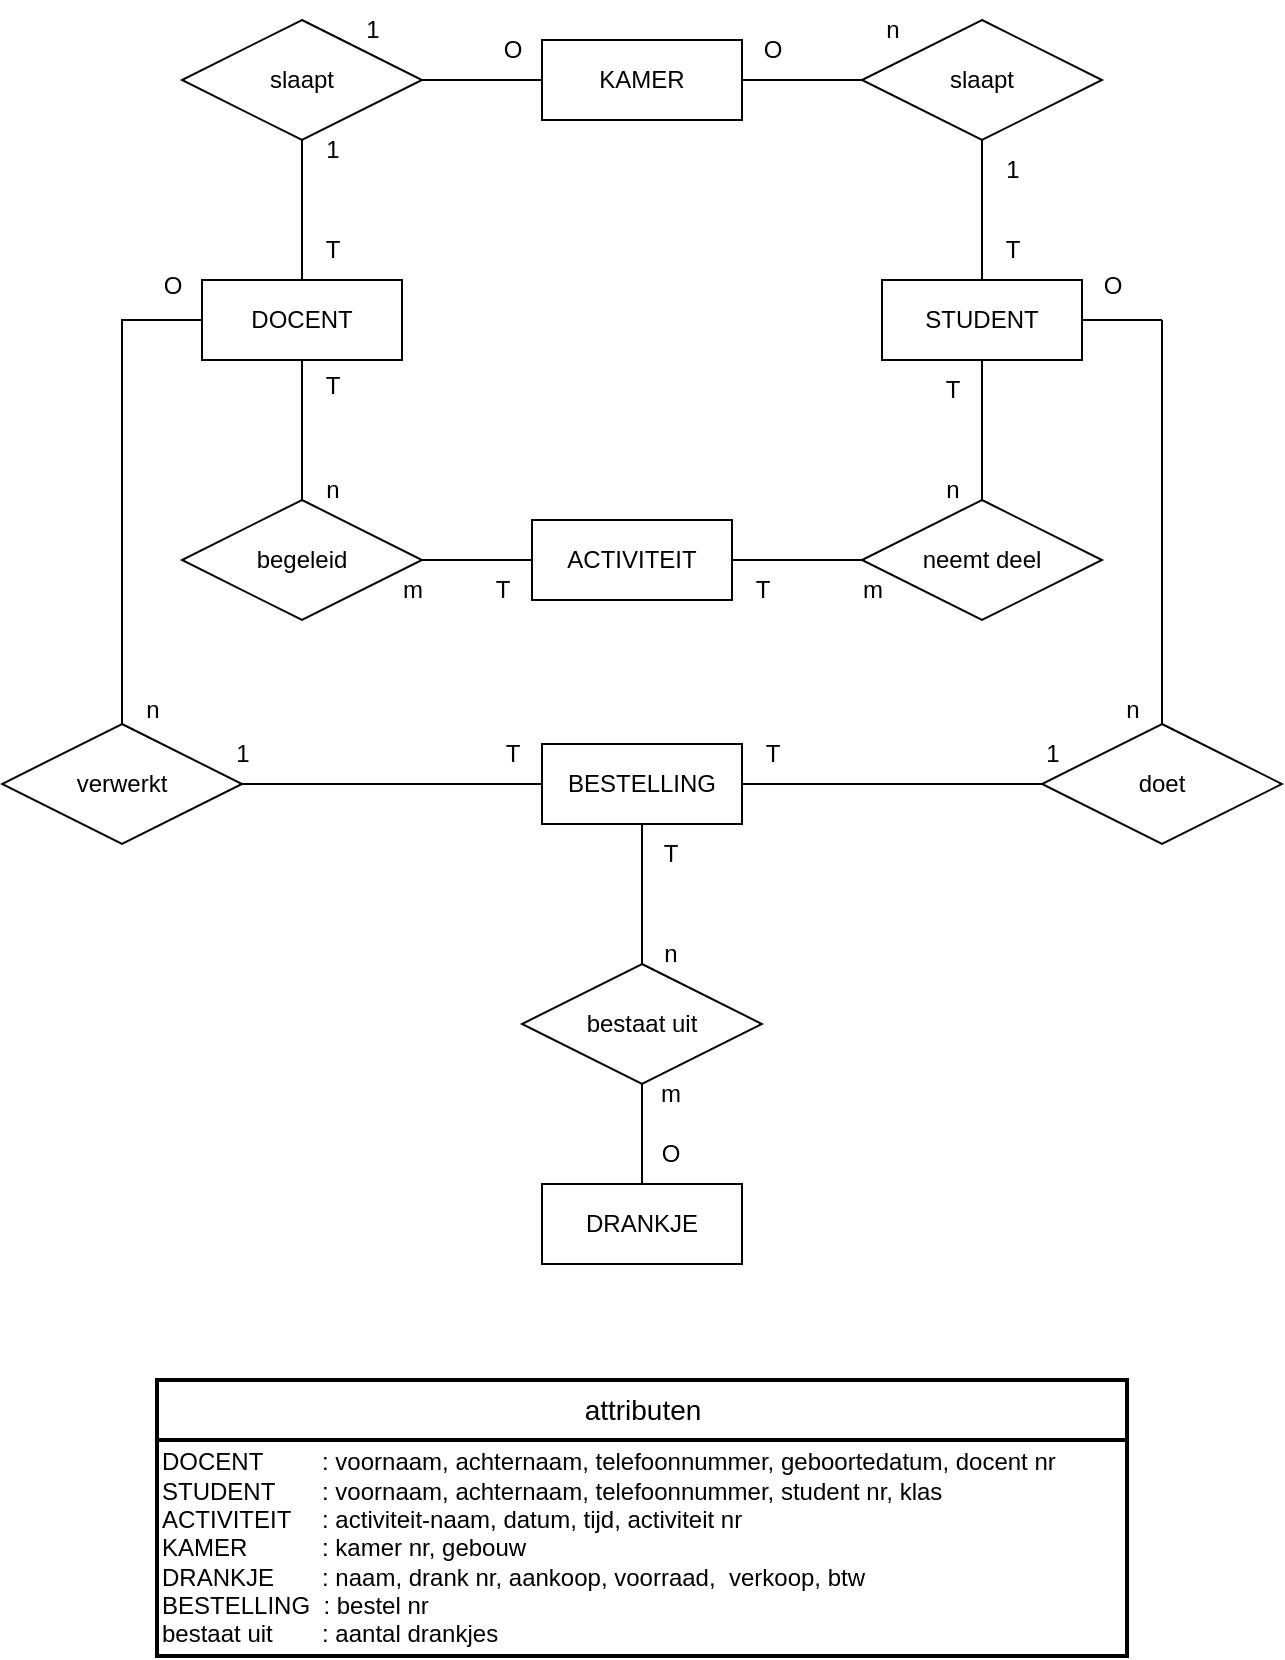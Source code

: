 <mxfile version="23.1.7" type="device">
  <diagram name="Pagina-1" id="Z-aRBNLCHlmjmIRSi3kA">
    <mxGraphModel dx="1434" dy="750" grid="1" gridSize="10" guides="1" tooltips="1" connect="1" arrows="1" fold="1" page="1" pageScale="1" pageWidth="827" pageHeight="1169" math="0" shadow="0">
      <root>
        <mxCell id="0" />
        <mxCell id="1" parent="0" />
        <mxCell id="k1goJdBVAgfSbIwCHlyR-1" value="DOCENT" style="whiteSpace=wrap;html=1;align=center;" parent="1" vertex="1">
          <mxGeometry x="180" y="320" width="100" height="40" as="geometry" />
        </mxCell>
        <mxCell id="k1goJdBVAgfSbIwCHlyR-2" value="KAMER" style="whiteSpace=wrap;html=1;align=center;" parent="1" vertex="1">
          <mxGeometry x="350" y="200" width="100" height="40" as="geometry" />
        </mxCell>
        <mxCell id="k1goJdBVAgfSbIwCHlyR-5" value="STUDENT" style="whiteSpace=wrap;html=1;align=center;" parent="1" vertex="1">
          <mxGeometry x="520" y="320" width="100" height="40" as="geometry" />
        </mxCell>
        <mxCell id="k1goJdBVAgfSbIwCHlyR-6" value="slaapt" style="shape=rhombus;perimeter=rhombusPerimeter;whiteSpace=wrap;html=1;align=center;" parent="1" vertex="1">
          <mxGeometry x="170" y="190" width="120" height="60" as="geometry" />
        </mxCell>
        <mxCell id="k1goJdBVAgfSbIwCHlyR-7" value="slaapt" style="shape=rhombus;perimeter=rhombusPerimeter;whiteSpace=wrap;html=1;align=center;" parent="1" vertex="1">
          <mxGeometry x="510" y="190" width="120" height="60" as="geometry" />
        </mxCell>
        <mxCell id="k1goJdBVAgfSbIwCHlyR-8" value="" style="endArrow=none;html=1;rounded=0;entryX=1;entryY=0.5;entryDx=0;entryDy=0;exitX=0;exitY=0.5;exitDx=0;exitDy=0;" parent="1" source="k1goJdBVAgfSbIwCHlyR-2" target="k1goJdBVAgfSbIwCHlyR-6" edge="1">
          <mxGeometry width="50" height="50" relative="1" as="geometry">
            <mxPoint x="120" y="200" as="sourcePoint" />
            <mxPoint x="180" y="210" as="targetPoint" />
            <Array as="points" />
          </mxGeometry>
        </mxCell>
        <mxCell id="k1goJdBVAgfSbIwCHlyR-9" value="" style="endArrow=none;html=1;rounded=0;entryX=0;entryY=0.5;entryDx=0;entryDy=0;exitX=1;exitY=0.5;exitDx=0;exitDy=0;" parent="1" source="k1goJdBVAgfSbIwCHlyR-2" target="k1goJdBVAgfSbIwCHlyR-7" edge="1">
          <mxGeometry width="50" height="50" relative="1" as="geometry">
            <mxPoint x="425" y="120" as="sourcePoint" />
            <mxPoint x="340" y="200" as="targetPoint" />
            <Array as="points" />
          </mxGeometry>
        </mxCell>
        <mxCell id="k1goJdBVAgfSbIwCHlyR-10" value="" style="endArrow=none;html=1;rounded=0;exitX=0.5;exitY=0;exitDx=0;exitDy=0;entryX=0.5;entryY=1;entryDx=0;entryDy=0;" parent="1" source="k1goJdBVAgfSbIwCHlyR-1" target="k1goJdBVAgfSbIwCHlyR-6" edge="1">
          <mxGeometry width="50" height="50" relative="1" as="geometry">
            <mxPoint x="240" y="310" as="sourcePoint" />
            <mxPoint x="290" y="260" as="targetPoint" />
          </mxGeometry>
        </mxCell>
        <mxCell id="k1goJdBVAgfSbIwCHlyR-12" value="" style="endArrow=none;html=1;rounded=0;entryX=0.5;entryY=0;entryDx=0;entryDy=0;exitX=0.5;exitY=1;exitDx=0;exitDy=0;" parent="1" source="k1goJdBVAgfSbIwCHlyR-7" target="k1goJdBVAgfSbIwCHlyR-5" edge="1">
          <mxGeometry width="50" height="50" relative="1" as="geometry">
            <mxPoint x="520" y="260" as="sourcePoint" />
            <mxPoint x="435" y="340" as="targetPoint" />
          </mxGeometry>
        </mxCell>
        <mxCell id="k1goJdBVAgfSbIwCHlyR-13" value="1" style="text;html=1;align=center;verticalAlign=middle;resizable=0;points=[];autosize=1;strokeColor=none;fillColor=none;" parent="1" vertex="1">
          <mxGeometry x="230" y="240" width="30" height="30" as="geometry" />
        </mxCell>
        <mxCell id="k1goJdBVAgfSbIwCHlyR-14" value="T" style="text;html=1;align=center;verticalAlign=middle;resizable=0;points=[];autosize=1;strokeColor=none;fillColor=none;" parent="1" vertex="1">
          <mxGeometry x="230" y="290" width="30" height="30" as="geometry" />
        </mxCell>
        <mxCell id="k1goJdBVAgfSbIwCHlyR-15" value="1" style="text;html=1;align=center;verticalAlign=middle;resizable=0;points=[];autosize=1;strokeColor=none;fillColor=none;" parent="1" vertex="1">
          <mxGeometry x="570" y="250" width="30" height="30" as="geometry" />
        </mxCell>
        <mxCell id="k1goJdBVAgfSbIwCHlyR-16" value="T" style="text;html=1;align=center;verticalAlign=middle;resizable=0;points=[];autosize=1;strokeColor=none;fillColor=none;" parent="1" vertex="1">
          <mxGeometry x="570" y="290" width="30" height="30" as="geometry" />
        </mxCell>
        <mxCell id="k1goJdBVAgfSbIwCHlyR-18" value="O" style="text;html=1;align=center;verticalAlign=middle;resizable=0;points=[];autosize=1;strokeColor=none;fillColor=none;" parent="1" vertex="1">
          <mxGeometry x="320" y="190" width="30" height="30" as="geometry" />
        </mxCell>
        <mxCell id="k1goJdBVAgfSbIwCHlyR-19" value="O" style="text;html=1;align=center;verticalAlign=middle;resizable=0;points=[];autosize=1;strokeColor=none;fillColor=none;" parent="1" vertex="1">
          <mxGeometry x="450" y="190" width="30" height="30" as="geometry" />
        </mxCell>
        <mxCell id="k1goJdBVAgfSbIwCHlyR-20" value="1" style="text;html=1;align=center;verticalAlign=middle;resizable=0;points=[];autosize=1;strokeColor=none;fillColor=none;" parent="1" vertex="1">
          <mxGeometry x="250" y="180" width="30" height="30" as="geometry" />
        </mxCell>
        <mxCell id="k1goJdBVAgfSbIwCHlyR-21" value="n" style="text;html=1;align=center;verticalAlign=middle;resizable=0;points=[];autosize=1;strokeColor=none;fillColor=none;" parent="1" vertex="1">
          <mxGeometry x="510" y="180" width="30" height="30" as="geometry" />
        </mxCell>
        <mxCell id="k1goJdBVAgfSbIwCHlyR-22" value="begeleid" style="shape=rhombus;perimeter=rhombusPerimeter;whiteSpace=wrap;html=1;align=center;" parent="1" vertex="1">
          <mxGeometry x="170" y="430" width="120" height="60" as="geometry" />
        </mxCell>
        <mxCell id="k1goJdBVAgfSbIwCHlyR-23" value="" style="endArrow=none;html=1;rounded=0;entryX=0.5;entryY=0;entryDx=0;entryDy=0;exitX=0.5;exitY=1;exitDx=0;exitDy=0;" parent="1" source="k1goJdBVAgfSbIwCHlyR-1" target="k1goJdBVAgfSbIwCHlyR-22" edge="1">
          <mxGeometry width="50" height="50" relative="1" as="geometry">
            <mxPoint x="250" y="360" as="sourcePoint" />
            <mxPoint x="275" y="420" as="targetPoint" />
          </mxGeometry>
        </mxCell>
        <mxCell id="k1goJdBVAgfSbIwCHlyR-25" value="" style="endArrow=none;html=1;rounded=0;exitX=0.5;exitY=0;exitDx=0;exitDy=0;entryX=0.5;entryY=1;entryDx=0;entryDy=0;" parent="1" source="k1goJdBVAgfSbIwCHlyR-26" target="k1goJdBVAgfSbIwCHlyR-5" edge="1">
          <mxGeometry width="50" height="50" relative="1" as="geometry">
            <mxPoint x="520" y="420" as="sourcePoint" />
            <mxPoint x="555" y="360" as="targetPoint" />
          </mxGeometry>
        </mxCell>
        <mxCell id="k1goJdBVAgfSbIwCHlyR-26" value="neemt deel" style="shape=rhombus;perimeter=rhombusPerimeter;whiteSpace=wrap;html=1;align=center;" parent="1" vertex="1">
          <mxGeometry x="510" y="430" width="120" height="60" as="geometry" />
        </mxCell>
        <mxCell id="k1goJdBVAgfSbIwCHlyR-28" value="" style="endArrow=none;html=1;rounded=0;entryX=0;entryY=0.5;entryDx=0;entryDy=0;exitX=1;exitY=0.5;exitDx=0;exitDy=0;" parent="1" source="k1goJdBVAgfSbIwCHlyR-22" target="k1goJdBVAgfSbIwCHlyR-30" edge="1">
          <mxGeometry width="50" height="50" relative="1" as="geometry">
            <mxPoint x="275" y="500" as="sourcePoint" />
            <mxPoint x="370" y="580" as="targetPoint" />
          </mxGeometry>
        </mxCell>
        <mxCell id="k1goJdBVAgfSbIwCHlyR-29" value="" style="endArrow=none;html=1;rounded=0;entryX=1;entryY=0.5;entryDx=0;entryDy=0;exitX=0;exitY=0.5;exitDx=0;exitDy=0;" parent="1" source="k1goJdBVAgfSbIwCHlyR-26" target="k1goJdBVAgfSbIwCHlyR-30" edge="1">
          <mxGeometry width="50" height="50" relative="1" as="geometry">
            <mxPoint x="520" y="500" as="sourcePoint" />
            <mxPoint x="435" y="580" as="targetPoint" />
          </mxGeometry>
        </mxCell>
        <mxCell id="k1goJdBVAgfSbIwCHlyR-30" value="ACTIVITEIT" style="whiteSpace=wrap;html=1;align=center;" parent="1" vertex="1">
          <mxGeometry x="345" y="440" width="100" height="40" as="geometry" />
        </mxCell>
        <mxCell id="k1goJdBVAgfSbIwCHlyR-32" value="T" style="text;html=1;align=center;verticalAlign=middle;resizable=0;points=[];autosize=1;strokeColor=none;fillColor=none;" parent="1" vertex="1">
          <mxGeometry x="230" y="358" width="30" height="30" as="geometry" />
        </mxCell>
        <mxCell id="k1goJdBVAgfSbIwCHlyR-33" value="n" style="text;html=1;align=center;verticalAlign=middle;resizable=0;points=[];autosize=1;strokeColor=none;fillColor=none;" parent="1" vertex="1">
          <mxGeometry x="230" y="410" width="30" height="30" as="geometry" />
        </mxCell>
        <mxCell id="k1goJdBVAgfSbIwCHlyR-35" value="T" style="text;html=1;align=center;verticalAlign=middle;resizable=0;points=[];autosize=1;strokeColor=none;fillColor=none;" parent="1" vertex="1">
          <mxGeometry x="540" y="360" width="30" height="30" as="geometry" />
        </mxCell>
        <mxCell id="k1goJdBVAgfSbIwCHlyR-36" value="n" style="text;html=1;align=center;verticalAlign=middle;resizable=0;points=[];autosize=1;strokeColor=none;fillColor=none;" parent="1" vertex="1">
          <mxGeometry x="540" y="410" width="30" height="30" as="geometry" />
        </mxCell>
        <mxCell id="k1goJdBVAgfSbIwCHlyR-37" value="m" style="text;html=1;align=center;verticalAlign=middle;resizable=0;points=[];autosize=1;strokeColor=none;fillColor=none;" parent="1" vertex="1">
          <mxGeometry x="270" y="460" width="30" height="30" as="geometry" />
        </mxCell>
        <mxCell id="k1goJdBVAgfSbIwCHlyR-38" value="T" style="text;html=1;align=center;verticalAlign=middle;resizable=0;points=[];autosize=1;strokeColor=none;fillColor=none;" parent="1" vertex="1">
          <mxGeometry x="315" y="460" width="30" height="30" as="geometry" />
        </mxCell>
        <mxCell id="k1goJdBVAgfSbIwCHlyR-40" value="m" style="text;html=1;align=center;verticalAlign=middle;resizable=0;points=[];autosize=1;strokeColor=none;fillColor=none;" parent="1" vertex="1">
          <mxGeometry x="500" y="460" width="30" height="30" as="geometry" />
        </mxCell>
        <mxCell id="k1goJdBVAgfSbIwCHlyR-41" value="T" style="text;html=1;align=center;verticalAlign=middle;resizable=0;points=[];autosize=1;strokeColor=none;fillColor=none;" parent="1" vertex="1">
          <mxGeometry x="445" y="460" width="30" height="30" as="geometry" />
        </mxCell>
        <mxCell id="k1goJdBVAgfSbIwCHlyR-46" value="" style="endArrow=none;html=1;rounded=0;exitX=1;exitY=0.5;exitDx=0;exitDy=0;" parent="1" source="k1goJdBVAgfSbIwCHlyR-5" edge="1">
          <mxGeometry width="50" height="50" relative="1" as="geometry">
            <mxPoint x="620" y="330" as="sourcePoint" />
            <mxPoint x="660" y="340" as="targetPoint" />
          </mxGeometry>
        </mxCell>
        <mxCell id="k1goJdBVAgfSbIwCHlyR-48" value="" style="endArrow=none;html=1;rounded=0;exitX=0.5;exitY=0;exitDx=0;exitDy=0;" parent="1" source="k1goJdBVAgfSbIwCHlyR-52" edge="1">
          <mxGeometry width="50" height="50" relative="1" as="geometry">
            <mxPoint x="140" y="340" as="sourcePoint" />
            <mxPoint x="180" y="340" as="targetPoint" />
            <Array as="points">
              <mxPoint x="140" y="340" />
            </Array>
          </mxGeometry>
        </mxCell>
        <mxCell id="k1goJdBVAgfSbIwCHlyR-51" value="BESTELLING" style="whiteSpace=wrap;html=1;align=center;" parent="1" vertex="1">
          <mxGeometry x="350" y="552" width="100" height="40" as="geometry" />
        </mxCell>
        <mxCell id="k1goJdBVAgfSbIwCHlyR-52" value="verwerkt" style="shape=rhombus;perimeter=rhombusPerimeter;whiteSpace=wrap;html=1;align=center;" parent="1" vertex="1">
          <mxGeometry x="80" y="542" width="120" height="60" as="geometry" />
        </mxCell>
        <mxCell id="k1goJdBVAgfSbIwCHlyR-55" value="" style="endArrow=none;html=1;rounded=0;entryX=1;entryY=0.5;entryDx=0;entryDy=0;exitX=0;exitY=0.5;exitDx=0;exitDy=0;" parent="1" source="k1goJdBVAgfSbIwCHlyR-51" target="k1goJdBVAgfSbIwCHlyR-52" edge="1">
          <mxGeometry width="50" height="50" relative="1" as="geometry">
            <mxPoint x="140" y="702" as="sourcePoint" />
            <mxPoint x="139.63" y="602" as="targetPoint" />
          </mxGeometry>
        </mxCell>
        <mxCell id="k1goJdBVAgfSbIwCHlyR-57" value="doet" style="shape=rhombus;perimeter=rhombusPerimeter;whiteSpace=wrap;html=1;align=center;" parent="1" vertex="1">
          <mxGeometry x="600" y="542" width="120" height="60" as="geometry" />
        </mxCell>
        <mxCell id="k1goJdBVAgfSbIwCHlyR-59" value="" style="endArrow=none;html=1;rounded=0;entryX=0;entryY=0.5;entryDx=0;entryDy=0;exitX=1;exitY=0.5;exitDx=0;exitDy=0;" parent="1" source="k1goJdBVAgfSbIwCHlyR-51" target="k1goJdBVAgfSbIwCHlyR-57" edge="1">
          <mxGeometry width="50" height="50" relative="1" as="geometry">
            <mxPoint x="520" y="572" as="sourcePoint" />
            <mxPoint x="659.63" y="602" as="targetPoint" />
          </mxGeometry>
        </mxCell>
        <mxCell id="k1goJdBVAgfSbIwCHlyR-61" value="" style="endArrow=none;html=1;rounded=0;exitX=1;exitY=0.5;exitDx=0;exitDy=0;entryX=0.5;entryY=0;entryDx=0;entryDy=0;" parent="1" target="k1goJdBVAgfSbIwCHlyR-57" edge="1">
          <mxGeometry width="50" height="50" relative="1" as="geometry">
            <mxPoint x="660" y="340" as="sourcePoint" />
            <mxPoint x="730" y="420" as="targetPoint" />
          </mxGeometry>
        </mxCell>
        <mxCell id="k1goJdBVAgfSbIwCHlyR-63" value="T" style="text;html=1;align=center;verticalAlign=middle;resizable=0;points=[];autosize=1;strokeColor=none;fillColor=none;" parent="1" vertex="1">
          <mxGeometry x="320" y="542" width="30" height="30" as="geometry" />
        </mxCell>
        <mxCell id="k1goJdBVAgfSbIwCHlyR-64" value="T" style="text;html=1;align=center;verticalAlign=middle;resizable=0;points=[];autosize=1;strokeColor=none;fillColor=none;" parent="1" vertex="1">
          <mxGeometry x="450" y="542" width="30" height="30" as="geometry" />
        </mxCell>
        <mxCell id="k1goJdBVAgfSbIwCHlyR-65" value="1" style="text;html=1;align=center;verticalAlign=middle;resizable=0;points=[];autosize=1;strokeColor=none;fillColor=none;" parent="1" vertex="1">
          <mxGeometry x="185" y="542" width="30" height="30" as="geometry" />
        </mxCell>
        <mxCell id="k1goJdBVAgfSbIwCHlyR-66" value="1" style="text;html=1;align=center;verticalAlign=middle;resizable=0;points=[];autosize=1;strokeColor=none;fillColor=none;" parent="1" vertex="1">
          <mxGeometry x="590" y="542" width="30" height="30" as="geometry" />
        </mxCell>
        <mxCell id="k1goJdBVAgfSbIwCHlyR-67" value="O" style="text;html=1;align=center;verticalAlign=middle;resizable=0;points=[];autosize=1;strokeColor=none;fillColor=none;" parent="1" vertex="1">
          <mxGeometry x="150" y="308" width="30" height="30" as="geometry" />
        </mxCell>
        <mxCell id="k1goJdBVAgfSbIwCHlyR-68" value="O" style="text;html=1;align=center;verticalAlign=middle;resizable=0;points=[];autosize=1;strokeColor=none;fillColor=none;" parent="1" vertex="1">
          <mxGeometry x="620" y="308" width="30" height="30" as="geometry" />
        </mxCell>
        <mxCell id="k1goJdBVAgfSbIwCHlyR-69" value="n" style="text;html=1;align=center;verticalAlign=middle;resizable=0;points=[];autosize=1;strokeColor=none;fillColor=none;" parent="1" vertex="1">
          <mxGeometry x="140" y="520" width="30" height="30" as="geometry" />
        </mxCell>
        <mxCell id="k1goJdBVAgfSbIwCHlyR-70" value="n" style="text;html=1;align=center;verticalAlign=middle;resizable=0;points=[];autosize=1;strokeColor=none;fillColor=none;" parent="1" vertex="1">
          <mxGeometry x="630" y="520" width="30" height="30" as="geometry" />
        </mxCell>
        <mxCell id="k1goJdBVAgfSbIwCHlyR-78" value="attributen" style="swimlane;childLayout=stackLayout;horizontal=1;startSize=30;horizontalStack=0;rounded=1;fontSize=14;fontStyle=0;strokeWidth=2;resizeParent=0;resizeLast=1;shadow=0;dashed=0;align=center;arcSize=0;whiteSpace=wrap;html=1;" parent="1" vertex="1">
          <mxGeometry x="157.5" y="870" width="485" height="138" as="geometry" />
        </mxCell>
        <mxCell id="k1goJdBVAgfSbIwCHlyR-82" value="DOCENT&amp;nbsp;&lt;span style=&quot;white-space: pre;&quot;&gt;&#x9;&lt;/span&gt;: voornaam, achternaam, telefoonnummer, geboortedatum, docent nr&lt;br&gt;STUDENT&lt;span style=&quot;white-space: pre;&quot;&gt;&#x9;&lt;/span&gt;: voornaam, achternaam, telefoonnummer, student nr, klas&lt;br&gt;ACTIVITEIT&lt;span style=&quot;white-space: pre;&quot;&gt;&#x9;&lt;/span&gt;: activiteit-naam, datum, tijd, activiteit nr&lt;br&gt;KAMER&lt;span style=&quot;white-space: pre;&quot;&gt;&#x9;&lt;/span&gt;&lt;span style=&quot;white-space: pre;&quot;&gt;&#x9;&lt;/span&gt;: kamer nr, gebouw&lt;br&gt;DRANKJE&lt;span style=&quot;white-space: pre;&quot;&gt;&#x9;&lt;/span&gt;: naam, drank nr, aankoop, voorraad,&amp;nbsp; verkoop, btw&lt;br&gt;BESTELLING&amp;nbsp; : bestel nr&lt;br&gt;bestaat uit&lt;span style=&quot;white-space: pre;&quot;&gt;&#x9;&lt;/span&gt;: aantal drankjes" style="text;html=1;align=left;verticalAlign=middle;resizable=0;points=[];autosize=1;strokeColor=none;fillColor=none;" parent="k1goJdBVAgfSbIwCHlyR-78" vertex="1">
          <mxGeometry y="30" width="485" height="108" as="geometry" />
        </mxCell>
        <mxCell id="k1goJdBVAgfSbIwCHlyR-87" value="" style="endArrow=none;html=1;rounded=0;exitX=0.5;exitY=1;exitDx=0;exitDy=0;entryX=0.5;entryY=0;entryDx=0;entryDy=0;" parent="1" source="k1goJdBVAgfSbIwCHlyR-51" target="k1goJdBVAgfSbIwCHlyR-89" edge="1">
          <mxGeometry relative="1" as="geometry">
            <mxPoint x="330" y="762" as="sourcePoint" />
            <mxPoint x="400" y="812" as="targetPoint" />
          </mxGeometry>
        </mxCell>
        <mxCell id="k1goJdBVAgfSbIwCHlyR-89" value="bestaat uit" style="shape=rhombus;perimeter=rhombusPerimeter;whiteSpace=wrap;html=1;align=center;" parent="1" vertex="1">
          <mxGeometry x="340" y="662" width="120" height="60" as="geometry" />
        </mxCell>
        <mxCell id="k1goJdBVAgfSbIwCHlyR-90" value="DRANKJE" style="whiteSpace=wrap;html=1;align=center;" parent="1" vertex="1">
          <mxGeometry x="350" y="772" width="100" height="40" as="geometry" />
        </mxCell>
        <mxCell id="k1goJdBVAgfSbIwCHlyR-95" value="" style="endArrow=none;html=1;rounded=0;exitX=0.5;exitY=1;exitDx=0;exitDy=0;entryX=0.5;entryY=0;entryDx=0;entryDy=0;" parent="1" source="k1goJdBVAgfSbIwCHlyR-89" target="k1goJdBVAgfSbIwCHlyR-90" edge="1">
          <mxGeometry relative="1" as="geometry">
            <mxPoint x="399.47" y="852" as="sourcePoint" />
            <mxPoint x="400" y="902" as="targetPoint" />
          </mxGeometry>
        </mxCell>
        <mxCell id="k1goJdBVAgfSbIwCHlyR-99" value="T" style="text;html=1;align=center;verticalAlign=middle;resizable=0;points=[];autosize=1;strokeColor=none;fillColor=none;" parent="1" vertex="1">
          <mxGeometry x="399" y="592" width="30" height="30" as="geometry" />
        </mxCell>
        <mxCell id="k1goJdBVAgfSbIwCHlyR-100" value="n" style="text;html=1;align=center;verticalAlign=middle;resizable=0;points=[];autosize=1;strokeColor=none;fillColor=none;" parent="1" vertex="1">
          <mxGeometry x="399" y="642" width="30" height="30" as="geometry" />
        </mxCell>
        <mxCell id="k1goJdBVAgfSbIwCHlyR-101" value="O" style="text;html=1;align=center;verticalAlign=middle;resizable=0;points=[];autosize=1;strokeColor=none;fillColor=none;" parent="1" vertex="1">
          <mxGeometry x="399" y="742" width="30" height="30" as="geometry" />
        </mxCell>
        <mxCell id="k1goJdBVAgfSbIwCHlyR-102" value="m" style="text;html=1;align=center;verticalAlign=middle;resizable=0;points=[];autosize=1;strokeColor=none;fillColor=none;" parent="1" vertex="1">
          <mxGeometry x="399" y="712" width="30" height="30" as="geometry" />
        </mxCell>
      </root>
    </mxGraphModel>
  </diagram>
</mxfile>
